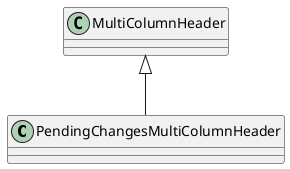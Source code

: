 @startuml
class PendingChangesMultiColumnHeader {
}
MultiColumnHeader <|-- PendingChangesMultiColumnHeader
@enduml

